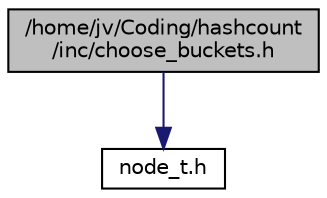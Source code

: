 digraph "/home/jv/Coding/hashcount/inc/choose_buckets.h"
{
 // LATEX_PDF_SIZE
  edge [fontname="Helvetica",fontsize="10",labelfontname="Helvetica",labelfontsize="10"];
  node [fontname="Helvetica",fontsize="10",shape=record];
  Node1 [label="/home/jv/Coding/hashcount\l/inc/choose_buckets.h",height=0.2,width=0.4,color="black", fillcolor="grey75", style="filled", fontcolor="black",tooltip=" "];
  Node1 -> Node2 [color="midnightblue",fontsize="10",style="solid",fontname="Helvetica"];
  Node2 [label="node_t.h",height=0.2,width=0.4,color="black", fillcolor="white", style="filled",URL="$node__t_8h.html",tooltip=" "];
}
